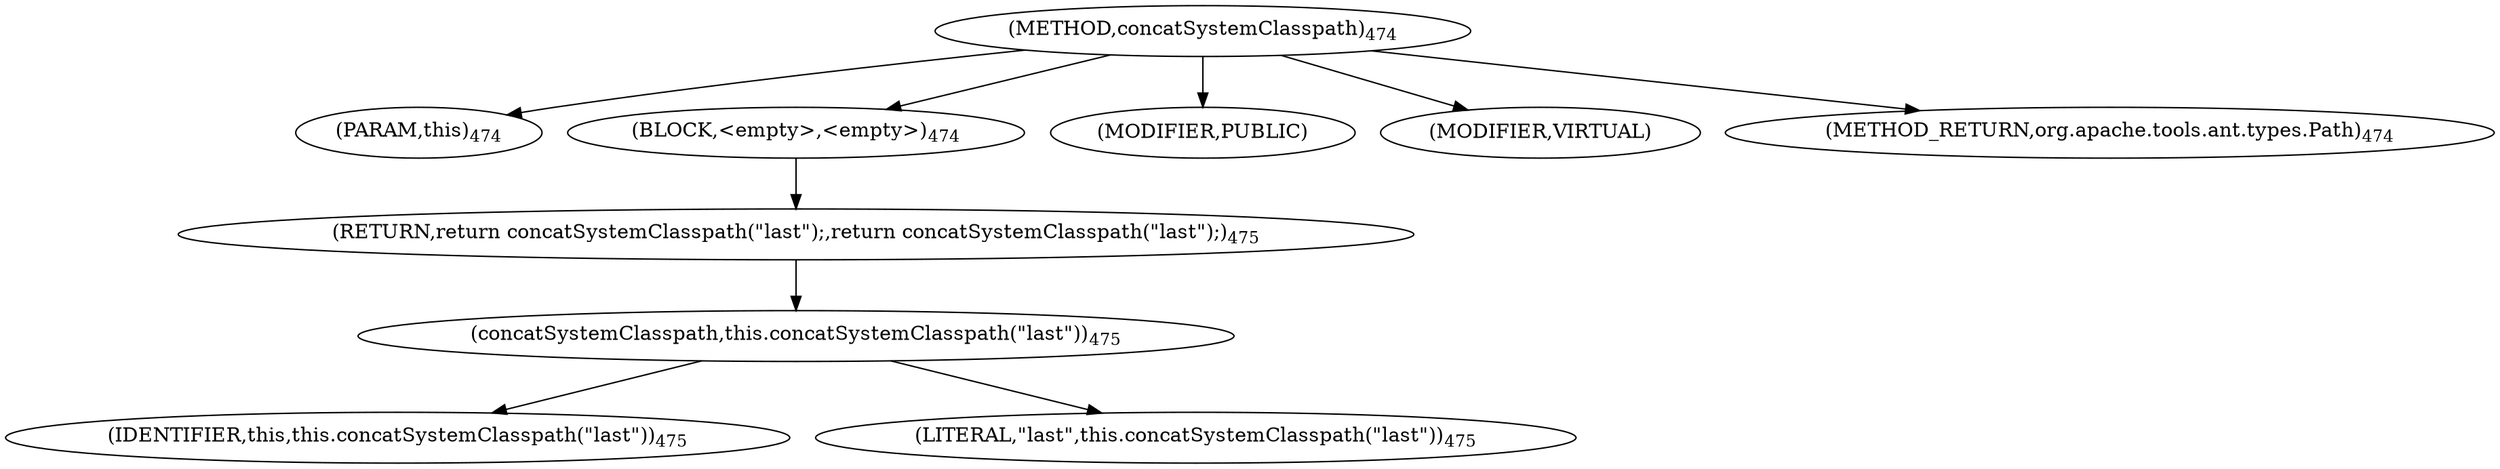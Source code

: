 digraph "concatSystemClasspath" {  
"1044" [label = <(METHOD,concatSystemClasspath)<SUB>474</SUB>> ]
"83" [label = <(PARAM,this)<SUB>474</SUB>> ]
"1045" [label = <(BLOCK,&lt;empty&gt;,&lt;empty&gt;)<SUB>474</SUB>> ]
"1046" [label = <(RETURN,return concatSystemClasspath(&quot;last&quot;);,return concatSystemClasspath(&quot;last&quot;);)<SUB>475</SUB>> ]
"1047" [label = <(concatSystemClasspath,this.concatSystemClasspath(&quot;last&quot;))<SUB>475</SUB>> ]
"82" [label = <(IDENTIFIER,this,this.concatSystemClasspath(&quot;last&quot;))<SUB>475</SUB>> ]
"1048" [label = <(LITERAL,&quot;last&quot;,this.concatSystemClasspath(&quot;last&quot;))<SUB>475</SUB>> ]
"1049" [label = <(MODIFIER,PUBLIC)> ]
"1050" [label = <(MODIFIER,VIRTUAL)> ]
"1051" [label = <(METHOD_RETURN,org.apache.tools.ant.types.Path)<SUB>474</SUB>> ]
  "1044" -> "83" 
  "1044" -> "1045" 
  "1044" -> "1049" 
  "1044" -> "1050" 
  "1044" -> "1051" 
  "1045" -> "1046" 
  "1046" -> "1047" 
  "1047" -> "82" 
  "1047" -> "1048" 
}
